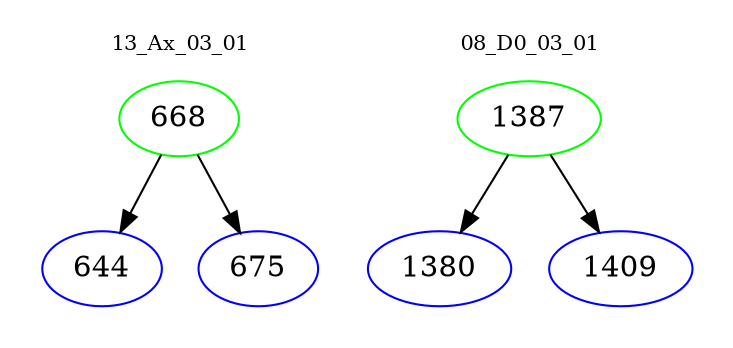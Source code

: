 digraph{
subgraph cluster_0 {
color = white
label = "13_Ax_03_01";
fontsize=10;
T0_668 [label="668", color="green"]
T0_668 -> T0_644 [color="black"]
T0_644 [label="644", color="blue"]
T0_668 -> T0_675 [color="black"]
T0_675 [label="675", color="blue"]
}
subgraph cluster_1 {
color = white
label = "08_D0_03_01";
fontsize=10;
T1_1387 [label="1387", color="green"]
T1_1387 -> T1_1380 [color="black"]
T1_1380 [label="1380", color="blue"]
T1_1387 -> T1_1409 [color="black"]
T1_1409 [label="1409", color="blue"]
}
}
